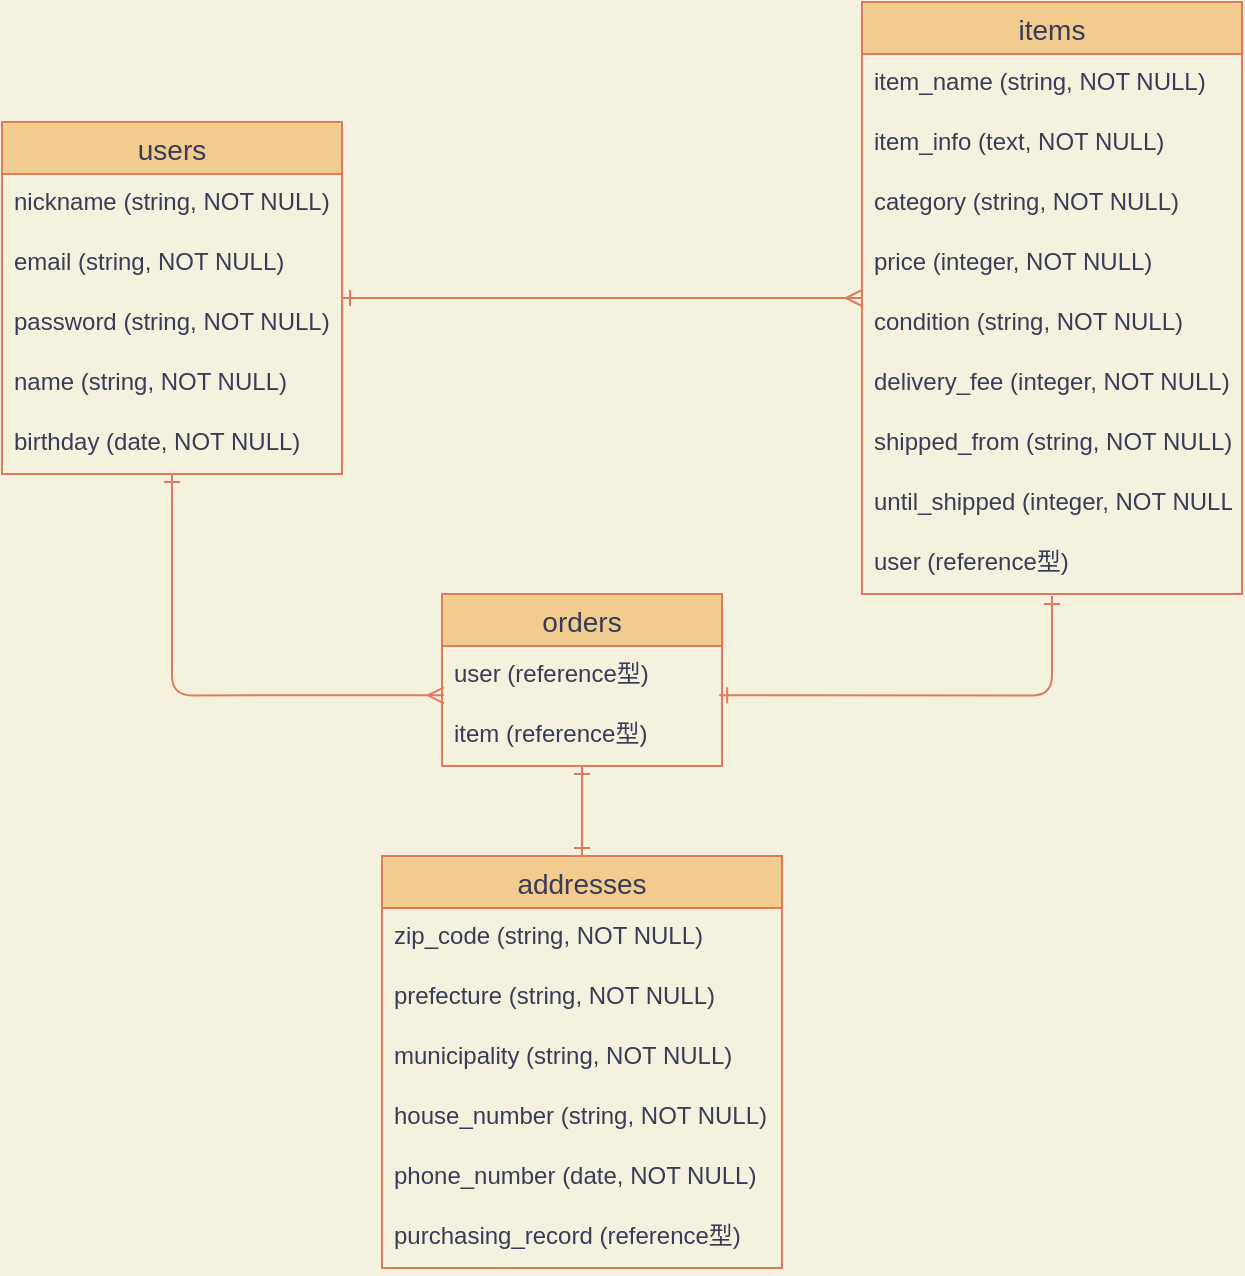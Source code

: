 <mxfile version="13.6.5">
    <diagram id="Aq4k2Wy9yWvYandkyULm" name="ページ1">
        <mxGraphModel dx="799" dy="747" grid="1" gridSize="10" guides="1" tooltips="1" connect="1" arrows="1" fold="1" page="1" pageScale="1" pageWidth="827" pageHeight="1169" background="#F4F1DE" math="0" shadow="0">
            <root>
                <mxCell id="0"/>
                <mxCell id="1" parent="0"/>
                <mxCell id="2" value="users" style="swimlane;fontStyle=0;childLayout=stackLayout;horizontal=1;startSize=26;horizontalStack=0;resizeParent=1;resizeParentMax=0;resizeLast=0;collapsible=1;marginBottom=0;align=center;fontSize=14;fillColor=#F2CC8F;strokeColor=#E07A5F;fontColor=#393C56;" vertex="1" parent="1">
                    <mxGeometry x="40" y="100" width="170" height="176" as="geometry"/>
                </mxCell>
                <mxCell id="3" value="nickname (string, NOT NULL)" style="text;strokeColor=none;fillColor=none;spacingLeft=4;spacingRight=4;overflow=hidden;rotatable=0;points=[[0,0.5],[1,0.5]];portConstraint=eastwest;fontSize=12;fontColor=#393C56;" vertex="1" parent="2">
                    <mxGeometry y="26" width="170" height="30" as="geometry"/>
                </mxCell>
                <mxCell id="4" value="email (string, NOT NULL)" style="text;strokeColor=none;fillColor=none;spacingLeft=4;spacingRight=4;overflow=hidden;rotatable=0;points=[[0,0.5],[1,0.5]];portConstraint=eastwest;fontSize=12;fontColor=#393C56;" vertex="1" parent="2">
                    <mxGeometry y="56" width="170" height="30" as="geometry"/>
                </mxCell>
                <mxCell id="5" value="password (string, NOT NULL)" style="text;strokeColor=none;fillColor=none;spacingLeft=4;spacingRight=4;overflow=hidden;rotatable=0;points=[[0,0.5],[1,0.5]];portConstraint=eastwest;fontSize=12;fontColor=#393C56;" vertex="1" parent="2">
                    <mxGeometry y="86" width="170" height="30" as="geometry"/>
                </mxCell>
                <mxCell id="7" value="name (string, NOT NULL)" style="text;strokeColor=none;fillColor=none;spacingLeft=4;spacingRight=4;overflow=hidden;rotatable=0;points=[[0,0.5],[1,0.5]];portConstraint=eastwest;fontSize=12;fontColor=#393C56;" vertex="1" parent="2">
                    <mxGeometry y="116" width="170" height="30" as="geometry"/>
                </mxCell>
                <mxCell id="8" value="birthday (date, NOT NULL)" style="text;strokeColor=none;fillColor=none;spacingLeft=4;spacingRight=4;overflow=hidden;rotatable=0;points=[[0,0.5],[1,0.5]];portConstraint=eastwest;fontSize=12;fontColor=#393C56;" vertex="1" parent="2">
                    <mxGeometry y="146" width="170" height="30" as="geometry"/>
                </mxCell>
                <mxCell id="31" value="" style="edgeStyle=entityRelationEdgeStyle;fontSize=12;html=1;endArrow=ERmany;startArrow=ERone;startFill=0;endFill=0;labelBackgroundColor=#F4F1DE;strokeColor=#E07A5F;fontColor=#393C56;" edge="1" parent="1" source="2" target="9">
                    <mxGeometry width="100" height="100" relative="1" as="geometry">
                        <mxPoint x="80" y="430" as="sourcePoint"/>
                        <mxPoint x="310" y="140" as="targetPoint"/>
                    </mxGeometry>
                </mxCell>
                <mxCell id="33" value="" style="edgeStyle=orthogonalEdgeStyle;fontSize=12;html=1;endArrow=ERmany;startArrow=ERone;startFill=0;endFill=0;entryX=0.007;entryY=0.822;entryDx=0;entryDy=0;entryPerimeter=0;labelBackgroundColor=#F4F1DE;strokeColor=#E07A5F;fontColor=#393C56;" edge="1" parent="1" source="8" target="20">
                    <mxGeometry width="100" height="100" relative="1" as="geometry">
                        <mxPoint x="125" y="280" as="sourcePoint"/>
                        <mxPoint x="250" y="420" as="targetPoint"/>
                        <Array as="points">
                            <mxPoint x="125" y="387"/>
                        </Array>
                    </mxGeometry>
                </mxCell>
                <mxCell id="9" value="items" style="swimlane;fontStyle=0;childLayout=stackLayout;horizontal=1;startSize=26;horizontalStack=0;resizeParent=1;resizeParentMax=0;resizeLast=0;collapsible=1;marginBottom=0;align=center;fontSize=14;fillColor=#F2CC8F;strokeColor=#E07A5F;fontColor=#393C56;" vertex="1" parent="1">
                    <mxGeometry x="470" y="40" width="190" height="296" as="geometry"/>
                </mxCell>
                <mxCell id="10" value="item_name (string, NOT NULL)" style="text;strokeColor=none;fillColor=none;spacingLeft=4;spacingRight=4;overflow=hidden;rotatable=0;points=[[0,0.5],[1,0.5]];portConstraint=eastwest;fontSize=12;fontColor=#393C56;" vertex="1" parent="9">
                    <mxGeometry y="26" width="190" height="30" as="geometry"/>
                </mxCell>
                <mxCell id="11" value="item_info (text, NOT NULL)" style="text;strokeColor=none;fillColor=none;spacingLeft=4;spacingRight=4;overflow=hidden;rotatable=0;points=[[0,0.5],[1,0.5]];portConstraint=eastwest;fontSize=12;fontColor=#393C56;" vertex="1" parent="9">
                    <mxGeometry y="56" width="190" height="30" as="geometry"/>
                </mxCell>
                <mxCell id="12" value="category (string, NOT NULL)" style="text;strokeColor=none;fillColor=none;spacingLeft=4;spacingRight=4;overflow=hidden;rotatable=0;points=[[0,0.5],[1,0.5]];portConstraint=eastwest;fontSize=12;fontColor=#393C56;" vertex="1" parent="9">
                    <mxGeometry y="86" width="190" height="30" as="geometry"/>
                </mxCell>
                <mxCell id="13" value="price (integer, NOT NULL)" style="text;strokeColor=none;fillColor=none;spacingLeft=4;spacingRight=4;overflow=hidden;rotatable=0;points=[[0,0.5],[1,0.5]];portConstraint=eastwest;fontSize=12;fontColor=#393C56;" vertex="1" parent="9">
                    <mxGeometry y="116" width="190" height="30" as="geometry"/>
                </mxCell>
                <mxCell id="14" value="condition (string, NOT NULL)" style="text;strokeColor=none;fillColor=none;spacingLeft=4;spacingRight=4;overflow=hidden;rotatable=0;points=[[0,0.5],[1,0.5]];portConstraint=eastwest;fontSize=12;fontColor=#393C56;" vertex="1" parent="9">
                    <mxGeometry y="146" width="190" height="30" as="geometry"/>
                </mxCell>
                <mxCell id="15" value="delivery_fee (integer, NOT NULL)" style="text;strokeColor=none;fillColor=none;spacingLeft=4;spacingRight=4;overflow=hidden;rotatable=0;points=[[0,0.5],[1,0.5]];portConstraint=eastwest;fontSize=12;fontColor=#393C56;" vertex="1" parent="9">
                    <mxGeometry y="176" width="190" height="30" as="geometry"/>
                </mxCell>
                <mxCell id="16" value="shipped_from (string, NOT NULL)" style="text;strokeColor=none;fillColor=none;spacingLeft=4;spacingRight=4;overflow=hidden;rotatable=0;points=[[0,0.5],[1,0.5]];portConstraint=eastwest;fontSize=12;fontColor=#393C56;" vertex="1" parent="9">
                    <mxGeometry y="206" width="190" height="30" as="geometry"/>
                </mxCell>
                <mxCell id="17" value="until_shipped (integer, NOT NULL)" style="text;strokeColor=none;fillColor=none;spacingLeft=4;spacingRight=4;overflow=hidden;rotatable=0;points=[[0,0.5],[1,0.5]];portConstraint=eastwest;fontSize=12;fontColor=#393C56;" vertex="1" parent="9">
                    <mxGeometry y="236" width="190" height="30" as="geometry"/>
                </mxCell>
                <mxCell id="18" value="user (reference型)" style="text;strokeColor=none;fillColor=none;spacingLeft=4;spacingRight=4;overflow=hidden;rotatable=0;points=[[0,0.5],[1,0.5]];portConstraint=eastwest;fontSize=12;fontColor=#393C56;" vertex="1" parent="9">
                    <mxGeometry y="266" width="190" height="30" as="geometry"/>
                </mxCell>
                <mxCell id="34" value="" style="edgeStyle=orthogonalEdgeStyle;fontSize=12;html=1;endArrow=ERone;startArrow=ERone;startFill=0;endFill=0;entryX=0.99;entryY=-0.178;entryDx=0;entryDy=0;entryPerimeter=0;labelBackgroundColor=#F4F1DE;strokeColor=#E07A5F;fontColor=#393C56;" edge="1" parent="1" target="21">
                    <mxGeometry width="100" height="100" relative="1" as="geometry">
                        <mxPoint x="565" y="337" as="sourcePoint"/>
                        <mxPoint x="440" y="480" as="targetPoint"/>
                        <Array as="points">
                            <mxPoint x="565" y="387"/>
                        </Array>
                    </mxGeometry>
                </mxCell>
                <mxCell id="40" value="" style="fontSize=12;html=1;endArrow=ERone;startArrow=ERone;startFill=0;endFill=0;exitX=0.5;exitY=0;exitDx=0;exitDy=0;labelBackgroundColor=#F4F1DE;strokeColor=#E07A5F;fontColor=#393C56;" edge="1" parent="1" source="25" target="21">
                    <mxGeometry width="100" height="100" relative="1" as="geometry">
                        <mxPoint x="340" y="580" as="sourcePoint"/>
                        <mxPoint x="348.68" y="535.34" as="targetPoint"/>
                    </mxGeometry>
                </mxCell>
                <mxCell id="19" value="orders" style="swimlane;fontStyle=0;childLayout=stackLayout;horizontal=1;startSize=26;horizontalStack=0;resizeParent=1;resizeParentMax=0;resizeLast=0;collapsible=1;marginBottom=0;align=center;fontSize=14;fillColor=#F2CC8F;strokeColor=#E07A5F;fontColor=#393C56;" vertex="1" parent="1">
                    <mxGeometry x="260" y="336" width="140" height="86" as="geometry"/>
                </mxCell>
                <mxCell id="20" value="user (reference型)" style="text;strokeColor=none;fillColor=none;spacingLeft=4;spacingRight=4;overflow=hidden;rotatable=0;points=[[0,0.5],[1,0.5]];portConstraint=eastwest;fontSize=12;fontColor=#393C56;" vertex="1" parent="19">
                    <mxGeometry y="26" width="140" height="30" as="geometry"/>
                </mxCell>
                <mxCell id="21" value="item (reference型)" style="text;strokeColor=none;fillColor=none;spacingLeft=4;spacingRight=4;overflow=hidden;rotatable=0;points=[[0,0.5],[1,0.5]];portConstraint=eastwest;fontSize=12;fontColor=#393C56;" vertex="1" parent="19">
                    <mxGeometry y="56" width="140" height="30" as="geometry"/>
                </mxCell>
                <mxCell id="25" value="addresses" style="swimlane;fontStyle=0;childLayout=stackLayout;horizontal=1;startSize=26;horizontalStack=0;resizeParent=1;resizeParentMax=0;resizeLast=0;collapsible=1;marginBottom=0;align=center;fontSize=14;fillColor=#F2CC8F;strokeColor=#E07A5F;fontColor=#393C56;" vertex="1" parent="1">
                    <mxGeometry x="230" y="467" width="200" height="206" as="geometry"/>
                </mxCell>
                <mxCell id="35" value="zip_code (string, NOT NULL)" style="text;strokeColor=none;fillColor=none;spacingLeft=4;spacingRight=4;overflow=hidden;rotatable=0;points=[[0,0.5],[1,0.5]];portConstraint=eastwest;fontSize=12;fontColor=#393C56;" vertex="1" parent="25">
                    <mxGeometry y="26" width="200" height="30" as="geometry"/>
                </mxCell>
                <mxCell id="27" value="prefecture (string, NOT NULL)" style="text;strokeColor=none;fillColor=none;spacingLeft=4;spacingRight=4;overflow=hidden;rotatable=0;points=[[0,0.5],[1,0.5]];portConstraint=eastwest;fontSize=12;fontColor=#393C56;" vertex="1" parent="25">
                    <mxGeometry y="56" width="200" height="30" as="geometry"/>
                </mxCell>
                <mxCell id="28" value="municipality (string, NOT NULL)" style="text;strokeColor=none;fillColor=none;spacingLeft=4;spacingRight=4;overflow=hidden;rotatable=0;points=[[0,0.5],[1,0.5]];portConstraint=eastwest;fontSize=12;fontColor=#393C56;" vertex="1" parent="25">
                    <mxGeometry y="86" width="200" height="30" as="geometry"/>
                </mxCell>
                <mxCell id="29" value="house_number (string, NOT NULL)" style="text;strokeColor=none;fillColor=none;spacingLeft=4;spacingRight=4;overflow=hidden;rotatable=0;points=[[0,0.5],[1,0.5]];portConstraint=eastwest;fontSize=12;fontColor=#393C56;" vertex="1" parent="25">
                    <mxGeometry y="116" width="200" height="30" as="geometry"/>
                </mxCell>
                <mxCell id="30" value="phone_number (date, NOT NULL)" style="text;strokeColor=none;fillColor=none;spacingLeft=4;spacingRight=4;overflow=hidden;rotatable=0;points=[[0,0.5],[1,0.5]];portConstraint=eastwest;fontSize=12;fontColor=#393C56;" vertex="1" parent="25">
                    <mxGeometry y="146" width="200" height="30" as="geometry"/>
                </mxCell>
                <mxCell id="37" value="purchasing_record (reference型)" style="text;strokeColor=none;fillColor=none;spacingLeft=4;spacingRight=4;overflow=hidden;rotatable=0;points=[[0,0.5],[1,0.5]];portConstraint=eastwest;fontSize=12;fontColor=#393C56;" vertex="1" parent="25">
                    <mxGeometry y="176" width="200" height="30" as="geometry"/>
                </mxCell>
            </root>
        </mxGraphModel>
    </diagram>
</mxfile>
